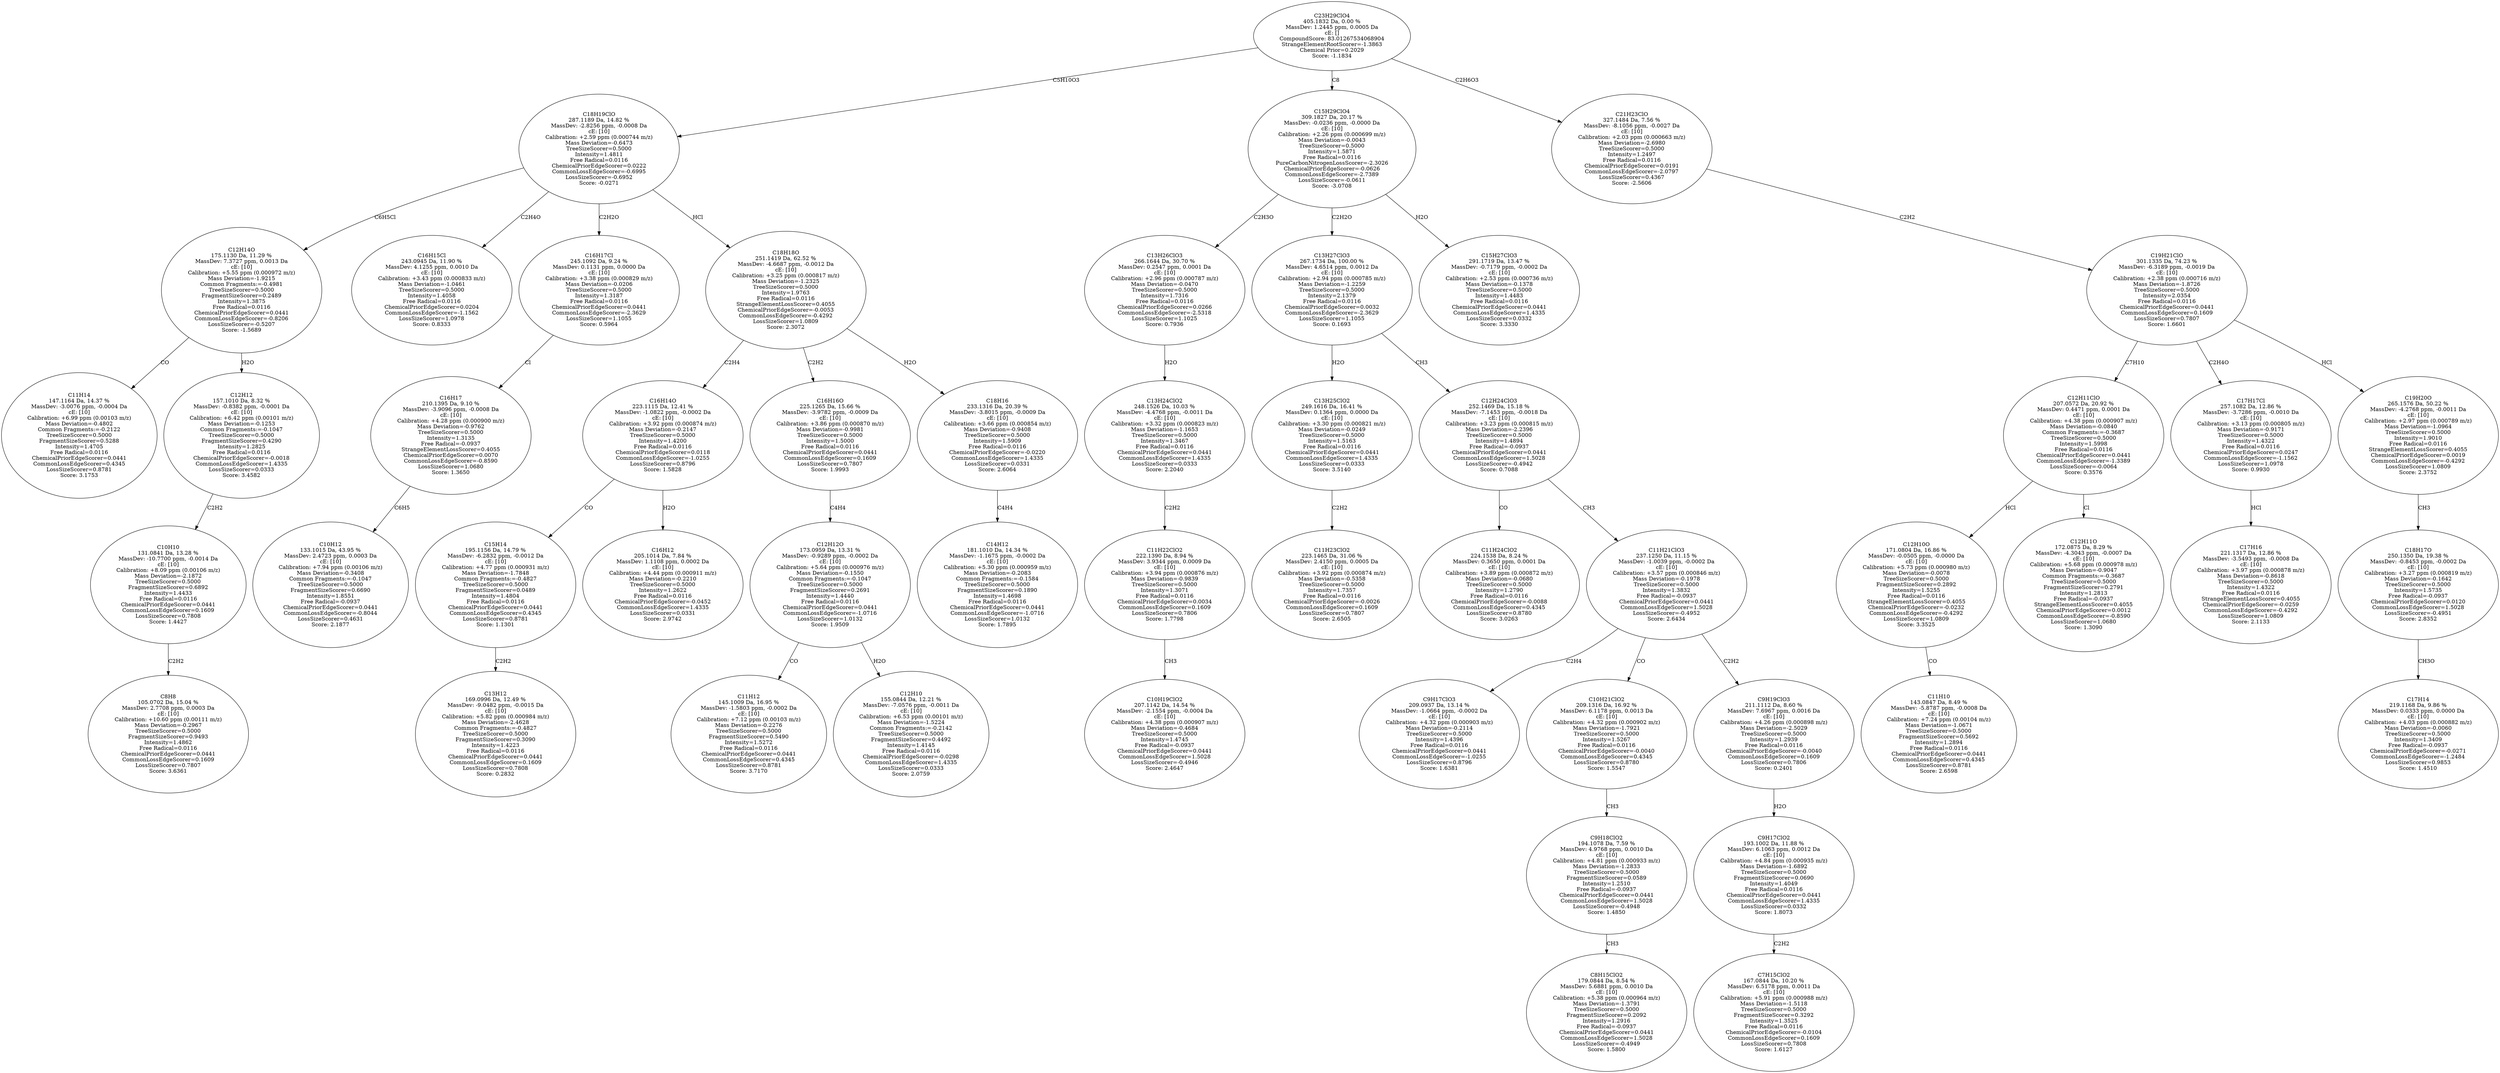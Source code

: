 strict digraph {
v1 [label="C11H14\n147.1164 Da, 14.37 %\nMassDev: -3.0076 ppm, -0.0004 Da\ncE: [10]\nCalibration: +6.99 ppm (0.00103 m/z)\nMass Deviation=-0.4802\nCommon Fragments:=-0.2122\nTreeSizeScorer=0.5000\nFragmentSizeScorer=0.5288\nIntensity=1.4705\nFree Radical=0.0116\nChemicalPriorEdgeScorer=0.0441\nCommonLossEdgeScorer=0.4345\nLossSizeScorer=0.8781\nScore: 3.1753"];
v2 [label="C8H8\n105.0702 Da, 15.04 %\nMassDev: 2.7708 ppm, 0.0003 Da\ncE: [10]\nCalibration: +10.60 ppm (0.00111 m/z)\nMass Deviation=-0.2967\nTreeSizeScorer=0.5000\nFragmentSizeScorer=0.9493\nIntensity=1.4862\nFree Radical=0.0116\nChemicalPriorEdgeScorer=0.0441\nCommonLossEdgeScorer=0.1609\nLossSizeScorer=0.7807\nScore: 3.6361"];
v3 [label="C10H10\n131.0841 Da, 13.28 %\nMassDev: -10.7700 ppm, -0.0014 Da\ncE: [10]\nCalibration: +8.09 ppm (0.00106 m/z)\nMass Deviation=-2.1872\nTreeSizeScorer=0.5000\nFragmentSizeScorer=0.6892\nIntensity=1.4433\nFree Radical=0.0116\nChemicalPriorEdgeScorer=0.0441\nCommonLossEdgeScorer=0.1609\nLossSizeScorer=0.7808\nScore: 1.4427"];
v4 [label="C12H12\n157.1010 Da, 8.32 %\nMassDev: -0.8382 ppm, -0.0001 Da\ncE: [10]\nCalibration: +6.42 ppm (0.00101 m/z)\nMass Deviation=-0.1253\nCommon Fragments:=-0.1047\nTreeSizeScorer=0.5000\nFragmentSizeScorer=0.4290\nIntensity=1.2825\nFree Radical=0.0116\nChemicalPriorEdgeScorer=-0.0018\nCommonLossEdgeScorer=1.4335\nLossSizeScorer=0.0333\nScore: 3.4582"];
v5 [label="C12H14O\n175.1130 Da, 11.29 %\nMassDev: 7.3727 ppm, 0.0013 Da\ncE: [10]\nCalibration: +5.55 ppm (0.000972 m/z)\nMass Deviation=-1.9215\nCommon Fragments:=-0.4981\nTreeSizeScorer=0.5000\nFragmentSizeScorer=0.2489\nIntensity=1.3875\nFree Radical=0.0116\nChemicalPriorEdgeScorer=0.0441\nCommonLossEdgeScorer=-0.8206\nLossSizeScorer=-0.5207\nScore: -1.5689"];
v6 [label="C16H15Cl\n243.0945 Da, 11.90 %\nMassDev: 4.1255 ppm, 0.0010 Da\ncE: [10]\nCalibration: +3.43 ppm (0.000833 m/z)\nMass Deviation=-1.0461\nTreeSizeScorer=0.5000\nIntensity=1.4058\nFree Radical=0.0116\nChemicalPriorEdgeScorer=0.0204\nCommonLossEdgeScorer=-1.1562\nLossSizeScorer=1.0978\nScore: 0.8333"];
v7 [label="C10H12\n133.1015 Da, 43.95 %\nMassDev: 2.4723 ppm, 0.0003 Da\ncE: [10]\nCalibration: +7.94 ppm (0.00106 m/z)\nMass Deviation=-0.3408\nCommon Fragments:=-0.1047\nTreeSizeScorer=0.5000\nFragmentSizeScorer=0.6690\nIntensity=1.8551\nFree Radical=-0.0937\nChemicalPriorEdgeScorer=0.0441\nCommonLossEdgeScorer=-0.8044\nLossSizeScorer=0.4631\nScore: 2.1877"];
v8 [label="C16H17\n210.1395 Da, 9.10 %\nMassDev: -3.9096 ppm, -0.0008 Da\ncE: [10]\nCalibration: +4.28 ppm (0.000900 m/z)\nMass Deviation=-0.9762\nTreeSizeScorer=0.5000\nIntensity=1.3135\nFree Radical=-0.0937\nStrangeElementLossScorer=0.4055\nChemicalPriorEdgeScorer=0.0070\nCommonLossEdgeScorer=-0.8590\nLossSizeScorer=1.0680\nScore: 1.3650"];
v9 [label="C16H17Cl\n245.1092 Da, 9.24 %\nMassDev: 0.1131 ppm, 0.0000 Da\ncE: [10]\nCalibration: +3.38 ppm (0.000829 m/z)\nMass Deviation=-0.0206\nTreeSizeScorer=0.5000\nIntensity=1.3187\nFree Radical=0.0116\nChemicalPriorEdgeScorer=0.0441\nCommonLossEdgeScorer=-2.3629\nLossSizeScorer=1.1055\nScore: 0.5964"];
v10 [label="C13H12\n169.0996 Da, 12.49 %\nMassDev: -9.0482 ppm, -0.0015 Da\ncE: [10]\nCalibration: +5.82 ppm (0.000984 m/z)\nMass Deviation=-2.4628\nCommon Fragments:=-0.4827\nTreeSizeScorer=0.5000\nFragmentSizeScorer=0.3090\nIntensity=1.4223\nFree Radical=0.0116\nChemicalPriorEdgeScorer=0.0441\nCommonLossEdgeScorer=0.1609\nLossSizeScorer=0.7808\nScore: 0.2832"];
v11 [label="C15H14\n195.1156 Da, 14.79 %\nMassDev: -6.2832 ppm, -0.0012 Da\ncE: [10]\nCalibration: +4.77 ppm (0.000931 m/z)\nMass Deviation=-1.7848\nCommon Fragments:=-0.4827\nTreeSizeScorer=0.5000\nFragmentSizeScorer=0.0489\nIntensity=1.4804\nFree Radical=0.0116\nChemicalPriorEdgeScorer=0.0441\nCommonLossEdgeScorer=0.4345\nLossSizeScorer=0.8781\nScore: 1.1301"];
v12 [label="C16H12\n205.1014 Da, 7.84 %\nMassDev: 1.1108 ppm, 0.0002 Da\ncE: [10]\nCalibration: +4.44 ppm (0.000911 m/z)\nMass Deviation=-0.2210\nTreeSizeScorer=0.5000\nIntensity=1.2622\nFree Radical=0.0116\nChemicalPriorEdgeScorer=-0.0452\nCommonLossEdgeScorer=1.4335\nLossSizeScorer=0.0331\nScore: 2.9742"];
v13 [label="C16H14O\n223.1115 Da, 12.41 %\nMassDev: -1.0822 ppm, -0.0002 Da\ncE: [10]\nCalibration: +3.92 ppm (0.000874 m/z)\nMass Deviation=-0.2147\nTreeSizeScorer=0.5000\nIntensity=1.4200\nFree Radical=0.0116\nChemicalPriorEdgeScorer=0.0118\nCommonLossEdgeScorer=-1.0255\nLossSizeScorer=0.8796\nScore: 1.5828"];
v14 [label="C11H12\n145.1009 Da, 16.95 %\nMassDev: -1.5803 ppm, -0.0002 Da\ncE: [10]\nCalibration: +7.12 ppm (0.00103 m/z)\nMass Deviation=-0.2276\nTreeSizeScorer=0.5000\nFragmentSizeScorer=0.5490\nIntensity=1.5272\nFree Radical=0.0116\nChemicalPriorEdgeScorer=0.0441\nCommonLossEdgeScorer=0.4345\nLossSizeScorer=0.8781\nScore: 3.7170"];
v15 [label="C12H10\n155.0844 Da, 12.21 %\nMassDev: -7.0576 ppm, -0.0011 Da\ncE: [10]\nCalibration: +6.53 ppm (0.00101 m/z)\nMass Deviation=-1.5224\nCommon Fragments:=-0.2142\nTreeSizeScorer=0.5000\nFragmentSizeScorer=0.4492\nIntensity=1.4145\nFree Radical=0.0116\nChemicalPriorEdgeScorer=-0.0298\nCommonLossEdgeScorer=1.4335\nLossSizeScorer=0.0333\nScore: 2.0759"];
v16 [label="C12H12O\n173.0959 Da, 13.31 %\nMassDev: -0.9289 ppm, -0.0002 Da\ncE: [10]\nCalibration: +5.64 ppm (0.000976 m/z)\nMass Deviation=-0.1550\nCommon Fragments:=-0.1047\nTreeSizeScorer=0.5000\nFragmentSizeScorer=0.2691\nIntensity=1.4440\nFree Radical=0.0116\nChemicalPriorEdgeScorer=0.0441\nCommonLossEdgeScorer=-1.0716\nLossSizeScorer=1.0132\nScore: 1.9509"];
v17 [label="C16H16O\n225.1265 Da, 15.66 %\nMassDev: -3.9782 ppm, -0.0009 Da\ncE: [10]\nCalibration: +3.86 ppm (0.000870 m/z)\nMass Deviation=-0.9981\nTreeSizeScorer=0.5000\nIntensity=1.5000\nFree Radical=0.0116\nChemicalPriorEdgeScorer=0.0441\nCommonLossEdgeScorer=0.1609\nLossSizeScorer=0.7807\nScore: 1.9993"];
v18 [label="C14H12\n181.1010 Da, 14.34 %\nMassDev: -1.1675 ppm, -0.0002 Da\ncE: [10]\nCalibration: +5.30 ppm (0.000959 m/z)\nMass Deviation=-0.2083\nCommon Fragments:=-0.1584\nTreeSizeScorer=0.5000\nFragmentSizeScorer=0.1890\nIntensity=1.4698\nFree Radical=0.0116\nChemicalPriorEdgeScorer=0.0441\nCommonLossEdgeScorer=-1.0716\nLossSizeScorer=1.0132\nScore: 1.7895"];
v19 [label="C18H16\n233.1316 Da, 20.39 %\nMassDev: -3.8015 ppm, -0.0009 Da\ncE: [10]\nCalibration: +3.66 ppm (0.000854 m/z)\nMass Deviation=-0.9408\nTreeSizeScorer=0.5000\nIntensity=1.5909\nFree Radical=0.0116\nChemicalPriorEdgeScorer=-0.0220\nCommonLossEdgeScorer=1.4335\nLossSizeScorer=0.0331\nScore: 2.6064"];
v20 [label="C18H18O\n251.1419 Da, 62.52 %\nMassDev: -4.6687 ppm, -0.0012 Da\ncE: [10]\nCalibration: +3.25 ppm (0.000817 m/z)\nMass Deviation=-1.2325\nTreeSizeScorer=0.5000\nIntensity=1.9763\nFree Radical=0.0116\nStrangeElementLossScorer=0.4055\nChemicalPriorEdgeScorer=-0.0053\nCommonLossEdgeScorer=-0.4292\nLossSizeScorer=1.0809\nScore: 2.3072"];
v21 [label="C18H19ClO\n287.1189 Da, 14.82 %\nMassDev: -2.8256 ppm, -0.0008 Da\ncE: [10]\nCalibration: +2.59 ppm (0.000744 m/z)\nMass Deviation=-0.6473\nTreeSizeScorer=0.5000\nIntensity=1.4811\nFree Radical=0.0116\nChemicalPriorEdgeScorer=0.0222\nCommonLossEdgeScorer=-0.6995\nLossSizeScorer=-0.6952\nScore: -0.0271"];
v22 [label="C10H19ClO2\n207.1142 Da, 14.54 %\nMassDev: -2.1554 ppm, -0.0004 Da\ncE: [10]\nCalibration: +4.38 ppm (0.000907 m/z)\nMass Deviation=-0.4684\nTreeSizeScorer=0.5000\nIntensity=1.4745\nFree Radical=-0.0937\nChemicalPriorEdgeScorer=0.0441\nCommonLossEdgeScorer=1.5028\nLossSizeScorer=-0.4946\nScore: 2.4647"];
v23 [label="C11H22ClO2\n222.1390 Da, 8.94 %\nMassDev: 3.9344 ppm, 0.0009 Da\ncE: [10]\nCalibration: +3.94 ppm (0.000876 m/z)\nMass Deviation=-0.9839\nTreeSizeScorer=0.5000\nIntensity=1.3071\nFree Radical=0.0116\nChemicalPriorEdgeScorer=0.0034\nCommonLossEdgeScorer=0.1609\nLossSizeScorer=0.7806\nScore: 1.7798"];
v24 [label="C13H24ClO2\n248.1526 Da, 10.03 %\nMassDev: -4.4768 ppm, -0.0011 Da\ncE: [10]\nCalibration: +3.32 ppm (0.000823 m/z)\nMass Deviation=-1.1653\nTreeSizeScorer=0.5000\nIntensity=1.3467\nFree Radical=0.0116\nChemicalPriorEdgeScorer=0.0441\nCommonLossEdgeScorer=1.4335\nLossSizeScorer=0.0333\nScore: 2.2040"];
v25 [label="C13H26ClO3\n266.1644 Da, 30.70 %\nMassDev: 0.2547 ppm, 0.0001 Da\ncE: [10]\nCalibration: +2.96 ppm (0.000787 m/z)\nMass Deviation=-0.0470\nTreeSizeScorer=0.5000\nIntensity=1.7316\nFree Radical=0.0116\nChemicalPriorEdgeScorer=0.0266\nCommonLossEdgeScorer=-2.5318\nLossSizeScorer=1.1025\nScore: 0.7936"];
v26 [label="C11H23ClO2\n223.1465 Da, 31.06 %\nMassDev: 2.4150 ppm, 0.0005 Da\ncE: [10]\nCalibration: +3.92 ppm (0.000874 m/z)\nMass Deviation=-0.5358\nTreeSizeScorer=0.5000\nIntensity=1.7357\nFree Radical=0.0116\nChemicalPriorEdgeScorer=-0.0026\nCommonLossEdgeScorer=0.1609\nLossSizeScorer=0.7807\nScore: 2.6505"];
v27 [label="C13H25ClO2\n249.1616 Da, 16.41 %\nMassDev: 0.1364 ppm, 0.0000 Da\ncE: [10]\nCalibration: +3.30 ppm (0.000821 m/z)\nMass Deviation=-0.0249\nTreeSizeScorer=0.5000\nIntensity=1.5163\nFree Radical=0.0116\nChemicalPriorEdgeScorer=0.0441\nCommonLossEdgeScorer=1.4335\nLossSizeScorer=0.0333\nScore: 3.5140"];
v28 [label="C11H24ClO2\n224.1538 Da, 8.24 %\nMassDev: 0.3650 ppm, 0.0001 Da\ncE: [10]\nCalibration: +3.89 ppm (0.000872 m/z)\nMass Deviation=-0.0680\nTreeSizeScorer=0.5000\nIntensity=1.2790\nFree Radical=0.0116\nChemicalPriorEdgeScorer=-0.0088\nCommonLossEdgeScorer=0.4345\nLossSizeScorer=0.8780\nScore: 3.0263"];
v29 [label="C9H17ClO3\n209.0937 Da, 13.14 %\nMassDev: -1.0664 ppm, -0.0002 Da\ncE: [10]\nCalibration: +4.32 ppm (0.000903 m/z)\nMass Deviation=-0.2114\nTreeSizeScorer=0.5000\nIntensity=1.4396\nFree Radical=0.0116\nChemicalPriorEdgeScorer=0.0441\nCommonLossEdgeScorer=-1.0255\nLossSizeScorer=0.8796\nScore: 1.6381"];
v30 [label="C8H15ClO2\n179.0844 Da, 8.54 %\nMassDev: 5.6881 ppm, 0.0010 Da\ncE: [10]\nCalibration: +5.38 ppm (0.000964 m/z)\nMass Deviation=-1.3791\nTreeSizeScorer=0.5000\nFragmentSizeScorer=0.2092\nIntensity=1.2916\nFree Radical=-0.0937\nChemicalPriorEdgeScorer=0.0441\nCommonLossEdgeScorer=1.5028\nLossSizeScorer=-0.4949\nScore: 1.5800"];
v31 [label="C9H18ClO2\n194.1078 Da, 7.59 %\nMassDev: 4.9768 ppm, 0.0010 Da\ncE: [10]\nCalibration: +4.81 ppm (0.000933 m/z)\nMass Deviation=-1.2833\nTreeSizeScorer=0.5000\nFragmentSizeScorer=0.0589\nIntensity=1.2510\nFree Radical=-0.0937\nChemicalPriorEdgeScorer=0.0441\nCommonLossEdgeScorer=1.5028\nLossSizeScorer=-0.4948\nScore: 1.4850"];
v32 [label="C10H21ClO2\n209.1316 Da, 16.92 %\nMassDev: 6.1178 ppm, 0.0013 Da\ncE: [10]\nCalibration: +4.32 ppm (0.000902 m/z)\nMass Deviation=-1.7921\nTreeSizeScorer=0.5000\nIntensity=1.5267\nFree Radical=0.0116\nChemicalPriorEdgeScorer=-0.0040\nCommonLossEdgeScorer=0.4345\nLossSizeScorer=0.8780\nScore: 1.5547"];
v33 [label="C7H15ClO2\n167.0844 Da, 10.20 %\nMassDev: 6.5178 ppm, 0.0011 Da\ncE: [10]\nCalibration: +5.91 ppm (0.000988 m/z)\nMass Deviation=-1.5118\nTreeSizeScorer=0.5000\nFragmentSizeScorer=0.3292\nIntensity=1.3525\nFree Radical=0.0116\nChemicalPriorEdgeScorer=-0.0104\nCommonLossEdgeScorer=0.1609\nLossSizeScorer=0.7808\nScore: 1.6127"];
v34 [label="C9H17ClO2\n193.1002 Da, 11.88 %\nMassDev: 6.1063 ppm, 0.0012 Da\ncE: [10]\nCalibration: +4.84 ppm (0.000935 m/z)\nMass Deviation=-1.6892\nTreeSizeScorer=0.5000\nFragmentSizeScorer=0.0690\nIntensity=1.4049\nFree Radical=0.0116\nChemicalPriorEdgeScorer=0.0441\nCommonLossEdgeScorer=1.4335\nLossSizeScorer=0.0332\nScore: 1.8073"];
v35 [label="C9H19ClO3\n211.1112 Da, 8.60 %\nMassDev: 7.6967 ppm, 0.0016 Da\ncE: [10]\nCalibration: +4.26 ppm (0.000898 m/z)\nMass Deviation=-2.5029\nTreeSizeScorer=0.5000\nIntensity=1.2939\nFree Radical=0.0116\nChemicalPriorEdgeScorer=-0.0040\nCommonLossEdgeScorer=0.1609\nLossSizeScorer=0.7806\nScore: 0.2401"];
v36 [label="C11H21ClO3\n237.1250 Da, 11.15 %\nMassDev: -1.0039 ppm, -0.0002 Da\ncE: [10]\nCalibration: +3.57 ppm (0.000846 m/z)\nMass Deviation=-0.1978\nTreeSizeScorer=0.5000\nIntensity=1.3832\nFree Radical=-0.0937\nChemicalPriorEdgeScorer=0.0441\nCommonLossEdgeScorer=1.5028\nLossSizeScorer=-0.4952\nScore: 2.6434"];
v37 [label="C12H24ClO3\n252.1469 Da, 15.18 %\nMassDev: -7.1453 ppm, -0.0018 Da\ncE: [10]\nCalibration: +3.23 ppm (0.000815 m/z)\nMass Deviation=-2.2396\nTreeSizeScorer=0.5000\nIntensity=1.4894\nFree Radical=-0.0937\nChemicalPriorEdgeScorer=0.0441\nCommonLossEdgeScorer=1.5028\nLossSizeScorer=-0.4942\nScore: 0.7088"];
v38 [label="C13H27ClO3\n267.1734 Da, 100.00 %\nMassDev: 4.6514 ppm, 0.0012 Da\ncE: [10]\nCalibration: +2.94 ppm (0.000785 m/z)\nMass Deviation=-1.2259\nTreeSizeScorer=0.5000\nIntensity=2.1379\nFree Radical=0.0116\nChemicalPriorEdgeScorer=0.0032\nCommonLossEdgeScorer=-2.3629\nLossSizeScorer=1.1055\nScore: 0.1693"];
v39 [label="C15H27ClO3\n291.1719 Da, 13.47 %\nMassDev: -0.7179 ppm, -0.0002 Da\ncE: [10]\nCalibration: +2.53 ppm (0.000736 m/z)\nMass Deviation=-0.1378\nTreeSizeScorer=0.5000\nIntensity=1.4483\nFree Radical=0.0116\nChemicalPriorEdgeScorer=0.0441\nCommonLossEdgeScorer=1.4335\nLossSizeScorer=0.0332\nScore: 3.3330"];
v40 [label="C15H29ClO4\n309.1827 Da, 20.17 %\nMassDev: -0.0236 ppm, -0.0000 Da\ncE: [10]\nCalibration: +2.26 ppm (0.000699 m/z)\nMass Deviation=-0.0043\nTreeSizeScorer=0.5000\nIntensity=1.5871\nFree Radical=0.0116\nPureCarbonNitrogenLossScorer=-2.3026\nChemicalPriorEdgeScorer=-0.0626\nCommonLossEdgeScorer=-2.7389\nLossSizeScorer=-0.0611\nScore: -3.0708"];
v41 [label="C11H10\n143.0847 Da, 8.49 %\nMassDev: -5.8787 ppm, -0.0008 Da\ncE: [10]\nCalibration: +7.24 ppm (0.00104 m/z)\nMass Deviation=-1.0671\nTreeSizeScorer=0.5000\nFragmentSizeScorer=0.5692\nIntensity=1.2894\nFree Radical=0.0116\nChemicalPriorEdgeScorer=0.0441\nCommonLossEdgeScorer=0.4345\nLossSizeScorer=0.8781\nScore: 2.6598"];
v42 [label="C12H10O\n171.0804 Da, 16.86 %\nMassDev: -0.0505 ppm, -0.0000 Da\ncE: [10]\nCalibration: +5.73 ppm (0.000980 m/z)\nMass Deviation=-0.0078\nTreeSizeScorer=0.5000\nFragmentSizeScorer=0.2892\nIntensity=1.5255\nFree Radical=0.0116\nStrangeElementLossScorer=0.4055\nChemicalPriorEdgeScorer=-0.0232\nCommonLossEdgeScorer=-0.4292\nLossSizeScorer=1.0809\nScore: 3.3525"];
v43 [label="C12H11O\n172.0875 Da, 8.29 %\nMassDev: -4.3043 ppm, -0.0007 Da\ncE: [10]\nCalibration: +5.68 ppm (0.000978 m/z)\nMass Deviation=-0.9047\nCommon Fragments:=-0.3687\nTreeSizeScorer=0.5000\nFragmentSizeScorer=0.2791\nIntensity=1.2813\nFree Radical=-0.0937\nStrangeElementLossScorer=0.4055\nChemicalPriorEdgeScorer=0.0012\nCommonLossEdgeScorer=-0.8590\nLossSizeScorer=1.0680\nScore: 1.3090"];
v44 [label="C12H11ClO\n207.0572 Da, 20.92 %\nMassDev: 0.4471 ppm, 0.0001 Da\ncE: [10]\nCalibration: +4.38 ppm (0.000907 m/z)\nMass Deviation=-0.0840\nCommon Fragments:=-0.3687\nTreeSizeScorer=0.5000\nIntensity=1.5998\nFree Radical=0.0116\nChemicalPriorEdgeScorer=0.0441\nCommonLossEdgeScorer=-1.3389\nLossSizeScorer=-0.0064\nScore: 0.3576"];
v45 [label="C17H16\n221.1317 Da, 12.86 %\nMassDev: -3.5493 ppm, -0.0008 Da\ncE: [10]\nCalibration: +3.97 ppm (0.000878 m/z)\nMass Deviation=-0.8618\nTreeSizeScorer=0.5000\nIntensity=1.4322\nFree Radical=0.0116\nStrangeElementLossScorer=0.4055\nChemicalPriorEdgeScorer=-0.0259\nCommonLossEdgeScorer=-0.4292\nLossSizeScorer=1.0809\nScore: 2.1133"];
v46 [label="C17H17Cl\n257.1082 Da, 12.86 %\nMassDev: -3.7286 ppm, -0.0010 Da\ncE: [10]\nCalibration: +3.13 ppm (0.000805 m/z)\nMass Deviation=-0.9171\nTreeSizeScorer=0.5000\nIntensity=1.4322\nFree Radical=0.0116\nChemicalPriorEdgeScorer=0.0247\nCommonLossEdgeScorer=-1.1562\nLossSizeScorer=1.0978\nScore: 0.9930"];
v47 [label="C17H14\n219.1168 Da, 9.86 %\nMassDev: 0.0333 ppm, 0.0000 Da\ncE: [10]\nCalibration: +4.03 ppm (0.000882 m/z)\nMass Deviation=-0.0060\nTreeSizeScorer=0.5000\nIntensity=1.3409\nFree Radical=-0.0937\nChemicalPriorEdgeScorer=-0.0271\nCommonLossEdgeScorer=-1.2484\nLossSizeScorer=0.9853\nScore: 1.4510"];
v48 [label="C18H17O\n250.1350 Da, 19.38 %\nMassDev: -0.8453 ppm, -0.0002 Da\ncE: [10]\nCalibration: +3.27 ppm (0.000819 m/z)\nMass Deviation=-0.1642\nTreeSizeScorer=0.5000\nIntensity=1.5735\nFree Radical=-0.0937\nChemicalPriorEdgeScorer=0.0120\nCommonLossEdgeScorer=1.5028\nLossSizeScorer=-0.4951\nScore: 2.8352"];
v49 [label="C19H20O\n265.1576 Da, 50.22 %\nMassDev: -4.2768 ppm, -0.0011 Da\ncE: [10]\nCalibration: +2.97 ppm (0.000789 m/z)\nMass Deviation=-1.0964\nTreeSizeScorer=0.5000\nIntensity=1.9010\nFree Radical=0.0116\nStrangeElementLossScorer=0.4055\nChemicalPriorEdgeScorer=0.0019\nCommonLossEdgeScorer=-0.4292\nLossSizeScorer=1.0809\nScore: 2.3752"];
v50 [label="C19H21ClO\n301.1335 Da, 74.23 %\nMassDev: -6.3189 ppm, -0.0019 Da\ncE: [10]\nCalibration: +2.38 ppm (0.000716 m/z)\nMass Deviation=-1.8726\nTreeSizeScorer=0.5000\nIntensity=2.0354\nFree Radical=0.0116\nChemicalPriorEdgeScorer=0.0441\nCommonLossEdgeScorer=0.1609\nLossSizeScorer=0.7807\nScore: 1.6601"];
v51 [label="C21H23ClO\n327.1484 Da, 7.56 %\nMassDev: -8.1056 ppm, -0.0027 Da\ncE: [10]\nCalibration: +2.03 ppm (0.000663 m/z)\nMass Deviation=-2.6980\nTreeSizeScorer=0.5000\nIntensity=1.2497\nFree Radical=0.0116\nChemicalPriorEdgeScorer=0.0191\nCommonLossEdgeScorer=-2.0797\nLossSizeScorer=0.4367\nScore: -2.5606"];
v52 [label="C23H29ClO4\n405.1832 Da, 0.00 %\nMassDev: 1.2445 ppm, 0.0005 Da\ncE: []\nCompoundScore: 83.01267534068904\nStrangeElementRootScorer=-1.3863\nChemical Prior=0.2029\nScore: -1.1834"];
v5 -> v1 [label="CO"];
v3 -> v2 [label="C2H2"];
v4 -> v3 [label="C2H2"];
v5 -> v4 [label="H2O"];
v21 -> v5 [label="C6H5Cl"];
v21 -> v6 [label="C2H4O"];
v8 -> v7 [label="C6H5"];
v9 -> v8 [label="Cl"];
v21 -> v9 [label="C2H2O"];
v11 -> v10 [label="C2H2"];
v13 -> v11 [label="CO"];
v13 -> v12 [label="H2O"];
v20 -> v13 [label="C2H4"];
v16 -> v14 [label="CO"];
v16 -> v15 [label="H2O"];
v17 -> v16 [label="C4H4"];
v20 -> v17 [label="C2H2"];
v19 -> v18 [label="C4H4"];
v20 -> v19 [label="H2O"];
v21 -> v20 [label="HCl"];
v52 -> v21 [label="C5H10O3"];
v23 -> v22 [label="CH3"];
v24 -> v23 [label="C2H2"];
v25 -> v24 [label="H2O"];
v40 -> v25 [label="C2H3O"];
v27 -> v26 [label="C2H2"];
v38 -> v27 [label="H2O"];
v37 -> v28 [label="CO"];
v36 -> v29 [label="C2H4"];
v31 -> v30 [label="CH3"];
v32 -> v31 [label="CH3"];
v36 -> v32 [label="CO"];
v34 -> v33 [label="C2H2"];
v35 -> v34 [label="H2O"];
v36 -> v35 [label="C2H2"];
v37 -> v36 [label="CH3"];
v38 -> v37 [label="CH3"];
v40 -> v38 [label="C2H2O"];
v40 -> v39 [label="H2O"];
v52 -> v40 [label="C8"];
v42 -> v41 [label="CO"];
v44 -> v42 [label="HCl"];
v44 -> v43 [label="Cl"];
v50 -> v44 [label="C7H10"];
v46 -> v45 [label="HCl"];
v50 -> v46 [label="C2H4O"];
v48 -> v47 [label="CH3O"];
v49 -> v48 [label="CH3"];
v50 -> v49 [label="HCl"];
v51 -> v50 [label="C2H2"];
v52 -> v51 [label="C2H6O3"];
}
